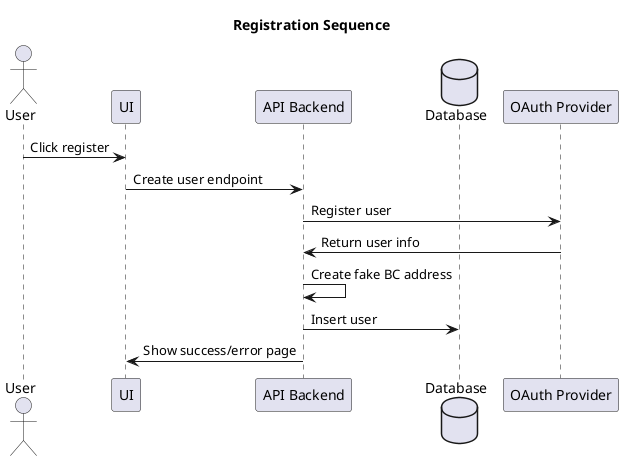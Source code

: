 @startuml Registration Sequence

title Registration Sequence

actor User as user
participant UI as ui
participant "API Backend" as api
database Database as db
participant "OAuth Provider" as oauth

user -> ui : Click register 
ui -> api : Create user endpoint
api -> oauth : Register user
oauth -> api : Return user info
api -> api : Create fake BC address
api -> db : Insert user
api -> ui : Show success/error page

@enduml